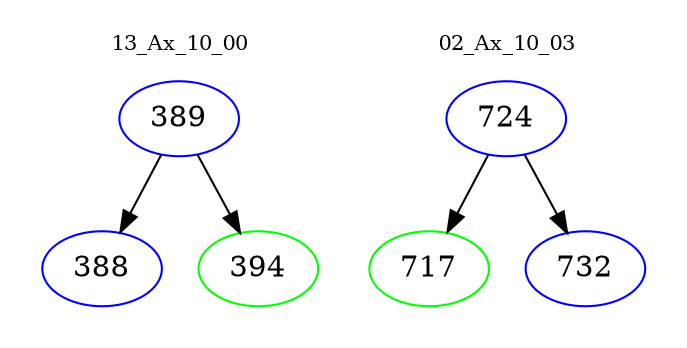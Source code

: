digraph{
subgraph cluster_0 {
color = white
label = "13_Ax_10_00";
fontsize=10;
T0_389 [label="389", color="blue"]
T0_389 -> T0_388 [color="black"]
T0_388 [label="388", color="blue"]
T0_389 -> T0_394 [color="black"]
T0_394 [label="394", color="green"]
}
subgraph cluster_1 {
color = white
label = "02_Ax_10_03";
fontsize=10;
T1_724 [label="724", color="blue"]
T1_724 -> T1_717 [color="black"]
T1_717 [label="717", color="green"]
T1_724 -> T1_732 [color="black"]
T1_732 [label="732", color="blue"]
}
}
